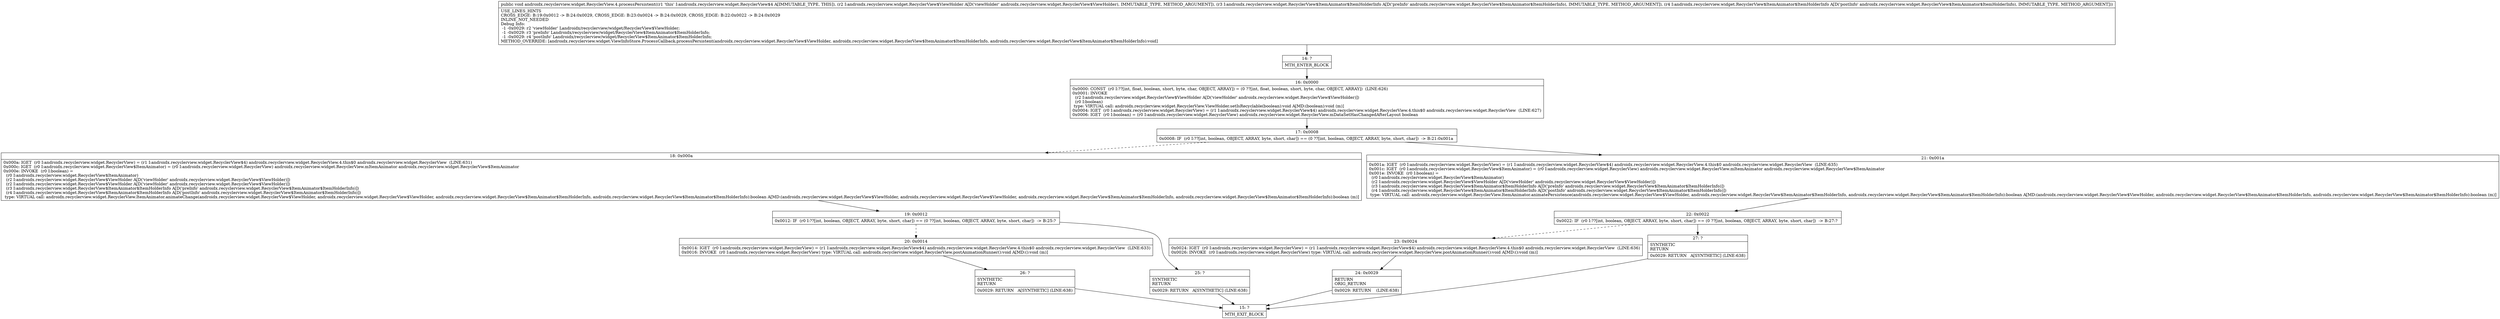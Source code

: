 digraph "CFG forandroidx.recyclerview.widget.RecyclerView.4.processPersistent(Landroidx\/recyclerview\/widget\/RecyclerView$ViewHolder;Landroidx\/recyclerview\/widget\/RecyclerView$ItemAnimator$ItemHolderInfo;Landroidx\/recyclerview\/widget\/RecyclerView$ItemAnimator$ItemHolderInfo;)V" {
Node_14 [shape=record,label="{14\:\ ?|MTH_ENTER_BLOCK\l}"];
Node_16 [shape=record,label="{16\:\ 0x0000|0x0000: CONST  (r0 I:??[int, float, boolean, short, byte, char, OBJECT, ARRAY]) = (0 ??[int, float, boolean, short, byte, char, OBJECT, ARRAY])  (LINE:626)\l0x0001: INVOKE  \l  (r2 I:androidx.recyclerview.widget.RecyclerView$ViewHolder A[D('viewHolder' androidx.recyclerview.widget.RecyclerView$ViewHolder)])\l  (r0 I:boolean)\l type: VIRTUAL call: androidx.recyclerview.widget.RecyclerView.ViewHolder.setIsRecyclable(boolean):void A[MD:(boolean):void (m)]\l0x0004: IGET  (r0 I:androidx.recyclerview.widget.RecyclerView) = (r1 I:androidx.recyclerview.widget.RecyclerView$4) androidx.recyclerview.widget.RecyclerView.4.this$0 androidx.recyclerview.widget.RecyclerView  (LINE:627)\l0x0006: IGET  (r0 I:boolean) = (r0 I:androidx.recyclerview.widget.RecyclerView) androidx.recyclerview.widget.RecyclerView.mDataSetHasChangedAfterLayout boolean \l}"];
Node_17 [shape=record,label="{17\:\ 0x0008|0x0008: IF  (r0 I:??[int, boolean, OBJECT, ARRAY, byte, short, char]) == (0 ??[int, boolean, OBJECT, ARRAY, byte, short, char])  \-\> B:21:0x001a \l}"];
Node_18 [shape=record,label="{18\:\ 0x000a|0x000a: IGET  (r0 I:androidx.recyclerview.widget.RecyclerView) = (r1 I:androidx.recyclerview.widget.RecyclerView$4) androidx.recyclerview.widget.RecyclerView.4.this$0 androidx.recyclerview.widget.RecyclerView  (LINE:631)\l0x000c: IGET  (r0 I:androidx.recyclerview.widget.RecyclerView$ItemAnimator) = (r0 I:androidx.recyclerview.widget.RecyclerView) androidx.recyclerview.widget.RecyclerView.mItemAnimator androidx.recyclerview.widget.RecyclerView$ItemAnimator \l0x000e: INVOKE  (r0 I:boolean) = \l  (r0 I:androidx.recyclerview.widget.RecyclerView$ItemAnimator)\l  (r2 I:androidx.recyclerview.widget.RecyclerView$ViewHolder A[D('viewHolder' androidx.recyclerview.widget.RecyclerView$ViewHolder)])\l  (r2 I:androidx.recyclerview.widget.RecyclerView$ViewHolder A[D('viewHolder' androidx.recyclerview.widget.RecyclerView$ViewHolder)])\l  (r3 I:androidx.recyclerview.widget.RecyclerView$ItemAnimator$ItemHolderInfo A[D('preInfo' androidx.recyclerview.widget.RecyclerView$ItemAnimator$ItemHolderInfo)])\l  (r4 I:androidx.recyclerview.widget.RecyclerView$ItemAnimator$ItemHolderInfo A[D('postInfo' androidx.recyclerview.widget.RecyclerView$ItemAnimator$ItemHolderInfo)])\l type: VIRTUAL call: androidx.recyclerview.widget.RecyclerView.ItemAnimator.animateChange(androidx.recyclerview.widget.RecyclerView$ViewHolder, androidx.recyclerview.widget.RecyclerView$ViewHolder, androidx.recyclerview.widget.RecyclerView$ItemAnimator$ItemHolderInfo, androidx.recyclerview.widget.RecyclerView$ItemAnimator$ItemHolderInfo):boolean A[MD:(androidx.recyclerview.widget.RecyclerView$ViewHolder, androidx.recyclerview.widget.RecyclerView$ViewHolder, androidx.recyclerview.widget.RecyclerView$ItemAnimator$ItemHolderInfo, androidx.recyclerview.widget.RecyclerView$ItemAnimator$ItemHolderInfo):boolean (m)]\l}"];
Node_19 [shape=record,label="{19\:\ 0x0012|0x0012: IF  (r0 I:??[int, boolean, OBJECT, ARRAY, byte, short, char]) == (0 ??[int, boolean, OBJECT, ARRAY, byte, short, char])  \-\> B:25:? \l}"];
Node_20 [shape=record,label="{20\:\ 0x0014|0x0014: IGET  (r0 I:androidx.recyclerview.widget.RecyclerView) = (r1 I:androidx.recyclerview.widget.RecyclerView$4) androidx.recyclerview.widget.RecyclerView.4.this$0 androidx.recyclerview.widget.RecyclerView  (LINE:633)\l0x0016: INVOKE  (r0 I:androidx.recyclerview.widget.RecyclerView) type: VIRTUAL call: androidx.recyclerview.widget.RecyclerView.postAnimationRunner():void A[MD:():void (m)]\l}"];
Node_26 [shape=record,label="{26\:\ ?|SYNTHETIC\lRETURN\l|0x0029: RETURN   A[SYNTHETIC] (LINE:638)\l}"];
Node_15 [shape=record,label="{15\:\ ?|MTH_EXIT_BLOCK\l}"];
Node_25 [shape=record,label="{25\:\ ?|SYNTHETIC\lRETURN\l|0x0029: RETURN   A[SYNTHETIC] (LINE:638)\l}"];
Node_21 [shape=record,label="{21\:\ 0x001a|0x001a: IGET  (r0 I:androidx.recyclerview.widget.RecyclerView) = (r1 I:androidx.recyclerview.widget.RecyclerView$4) androidx.recyclerview.widget.RecyclerView.4.this$0 androidx.recyclerview.widget.RecyclerView  (LINE:635)\l0x001c: IGET  (r0 I:androidx.recyclerview.widget.RecyclerView$ItemAnimator) = (r0 I:androidx.recyclerview.widget.RecyclerView) androidx.recyclerview.widget.RecyclerView.mItemAnimator androidx.recyclerview.widget.RecyclerView$ItemAnimator \l0x001e: INVOKE  (r0 I:boolean) = \l  (r0 I:androidx.recyclerview.widget.RecyclerView$ItemAnimator)\l  (r2 I:androidx.recyclerview.widget.RecyclerView$ViewHolder A[D('viewHolder' androidx.recyclerview.widget.RecyclerView$ViewHolder)])\l  (r3 I:androidx.recyclerview.widget.RecyclerView$ItemAnimator$ItemHolderInfo A[D('preInfo' androidx.recyclerview.widget.RecyclerView$ItemAnimator$ItemHolderInfo)])\l  (r4 I:androidx.recyclerview.widget.RecyclerView$ItemAnimator$ItemHolderInfo A[D('postInfo' androidx.recyclerview.widget.RecyclerView$ItemAnimator$ItemHolderInfo)])\l type: VIRTUAL call: androidx.recyclerview.widget.RecyclerView.ItemAnimator.animatePersistence(androidx.recyclerview.widget.RecyclerView$ViewHolder, androidx.recyclerview.widget.RecyclerView$ItemAnimator$ItemHolderInfo, androidx.recyclerview.widget.RecyclerView$ItemAnimator$ItemHolderInfo):boolean A[MD:(androidx.recyclerview.widget.RecyclerView$ViewHolder, androidx.recyclerview.widget.RecyclerView$ItemAnimator$ItemHolderInfo, androidx.recyclerview.widget.RecyclerView$ItemAnimator$ItemHolderInfo):boolean (m)]\l}"];
Node_22 [shape=record,label="{22\:\ 0x0022|0x0022: IF  (r0 I:??[int, boolean, OBJECT, ARRAY, byte, short, char]) == (0 ??[int, boolean, OBJECT, ARRAY, byte, short, char])  \-\> B:27:? \l}"];
Node_23 [shape=record,label="{23\:\ 0x0024|0x0024: IGET  (r0 I:androidx.recyclerview.widget.RecyclerView) = (r1 I:androidx.recyclerview.widget.RecyclerView$4) androidx.recyclerview.widget.RecyclerView.4.this$0 androidx.recyclerview.widget.RecyclerView  (LINE:636)\l0x0026: INVOKE  (r0 I:androidx.recyclerview.widget.RecyclerView) type: VIRTUAL call: androidx.recyclerview.widget.RecyclerView.postAnimationRunner():void A[MD:():void (m)]\l}"];
Node_24 [shape=record,label="{24\:\ 0x0029|RETURN\lORIG_RETURN\l|0x0029: RETURN    (LINE:638)\l}"];
Node_27 [shape=record,label="{27\:\ ?|SYNTHETIC\lRETURN\l|0x0029: RETURN   A[SYNTHETIC] (LINE:638)\l}"];
MethodNode[shape=record,label="{public void androidx.recyclerview.widget.RecyclerView.4.processPersistent((r1 'this' I:androidx.recyclerview.widget.RecyclerView$4 A[IMMUTABLE_TYPE, THIS]), (r2 I:androidx.recyclerview.widget.RecyclerView$ViewHolder A[D('viewHolder' androidx.recyclerview.widget.RecyclerView$ViewHolder), IMMUTABLE_TYPE, METHOD_ARGUMENT]), (r3 I:androidx.recyclerview.widget.RecyclerView$ItemAnimator$ItemHolderInfo A[D('preInfo' androidx.recyclerview.widget.RecyclerView$ItemAnimator$ItemHolderInfo), IMMUTABLE_TYPE, METHOD_ARGUMENT]), (r4 I:androidx.recyclerview.widget.RecyclerView$ItemAnimator$ItemHolderInfo A[D('postInfo' androidx.recyclerview.widget.RecyclerView$ItemAnimator$ItemHolderInfo), IMMUTABLE_TYPE, METHOD_ARGUMENT]))  | USE_LINES_HINTS\lCROSS_EDGE: B:19:0x0012 \-\> B:24:0x0029, CROSS_EDGE: B:23:0x0024 \-\> B:24:0x0029, CROSS_EDGE: B:22:0x0022 \-\> B:24:0x0029\lINLINE_NOT_NEEDED\lDebug Info:\l  \-1 \-0x0029: r2 'viewHolder' Landroidx\/recyclerview\/widget\/RecyclerView$ViewHolder;\l  \-1 \-0x0029: r3 'preInfo' Landroidx\/recyclerview\/widget\/RecyclerView$ItemAnimator$ItemHolderInfo;\l  \-1 \-0x0029: r4 'postInfo' Landroidx\/recyclerview\/widget\/RecyclerView$ItemAnimator$ItemHolderInfo;\lMETHOD_OVERRIDE: [androidx.recyclerview.widget.ViewInfoStore.ProcessCallback.processPersistent(androidx.recyclerview.widget.RecyclerView$ViewHolder, androidx.recyclerview.widget.RecyclerView$ItemAnimator$ItemHolderInfo, androidx.recyclerview.widget.RecyclerView$ItemAnimator$ItemHolderInfo):void]\l}"];
MethodNode -> Node_14;Node_14 -> Node_16;
Node_16 -> Node_17;
Node_17 -> Node_18[style=dashed];
Node_17 -> Node_21;
Node_18 -> Node_19;
Node_19 -> Node_20[style=dashed];
Node_19 -> Node_25;
Node_20 -> Node_26;
Node_26 -> Node_15;
Node_25 -> Node_15;
Node_21 -> Node_22;
Node_22 -> Node_23[style=dashed];
Node_22 -> Node_27;
Node_23 -> Node_24;
Node_24 -> Node_15;
Node_27 -> Node_15;
}


